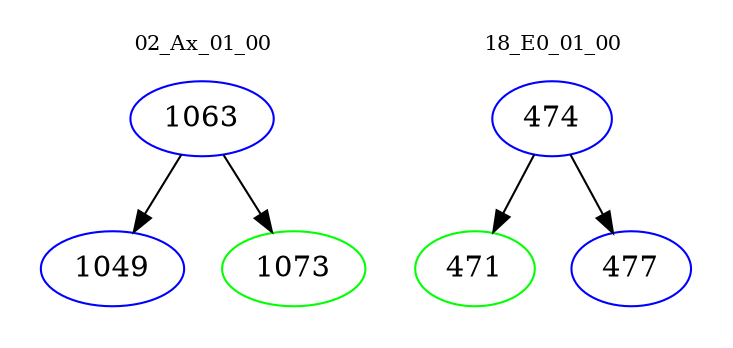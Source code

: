 digraph{
subgraph cluster_0 {
color = white
label = "02_Ax_01_00";
fontsize=10;
T0_1063 [label="1063", color="blue"]
T0_1063 -> T0_1049 [color="black"]
T0_1049 [label="1049", color="blue"]
T0_1063 -> T0_1073 [color="black"]
T0_1073 [label="1073", color="green"]
}
subgraph cluster_1 {
color = white
label = "18_E0_01_00";
fontsize=10;
T1_474 [label="474", color="blue"]
T1_474 -> T1_471 [color="black"]
T1_471 [label="471", color="green"]
T1_474 -> T1_477 [color="black"]
T1_477 [label="477", color="blue"]
}
}
